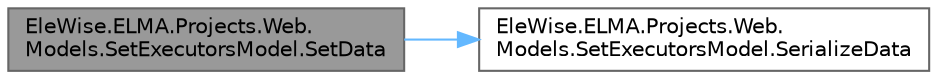 digraph "EleWise.ELMA.Projects.Web.Models.SetExecutorsModel.SetData"
{
 // LATEX_PDF_SIZE
  bgcolor="transparent";
  edge [fontname=Helvetica,fontsize=10,labelfontname=Helvetica,labelfontsize=10];
  node [fontname=Helvetica,fontsize=10,shape=box,height=0.2,width=0.4];
  rankdir="LR";
  Node1 [id="Node000001",label="EleWise.ELMA.Projects.Web.\lModels.SetExecutorsModel.SetData",height=0.2,width=0.4,color="gray40", fillcolor="grey60", style="filled", fontcolor="black",tooltip="Установить хранимые данные"];
  Node1 -> Node2 [id="edge1_Node000001_Node000002",color="steelblue1",style="solid",tooltip=" "];
  Node2 [id="Node000002",label="EleWise.ELMA.Projects.Web.\lModels.SetExecutorsModel.SerializeData",height=0.2,width=0.4,color="grey40", fillcolor="white", style="filled",URL="$class_ele_wise_1_1_e_l_m_a_1_1_projects_1_1_web_1_1_models_1_1_set_executors_model.html#a0d5ae919a56c5c4ff6cbaeff808b1e05",tooltip="Сериализовать хранимые данные"];
}
